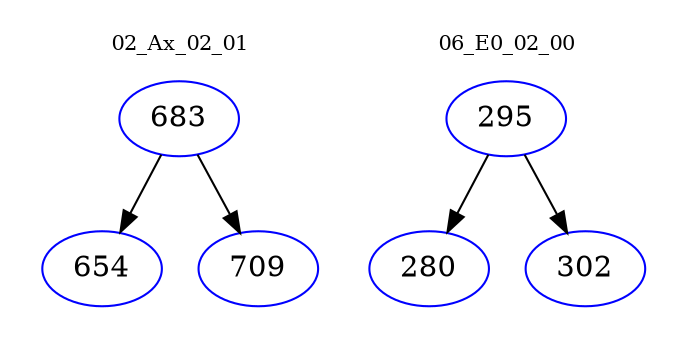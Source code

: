 digraph{
subgraph cluster_0 {
color = white
label = "02_Ax_02_01";
fontsize=10;
T0_683 [label="683", color="blue"]
T0_683 -> T0_654 [color="black"]
T0_654 [label="654", color="blue"]
T0_683 -> T0_709 [color="black"]
T0_709 [label="709", color="blue"]
}
subgraph cluster_1 {
color = white
label = "06_E0_02_00";
fontsize=10;
T1_295 [label="295", color="blue"]
T1_295 -> T1_280 [color="black"]
T1_280 [label="280", color="blue"]
T1_295 -> T1_302 [color="black"]
T1_302 [label="302", color="blue"]
}
}
